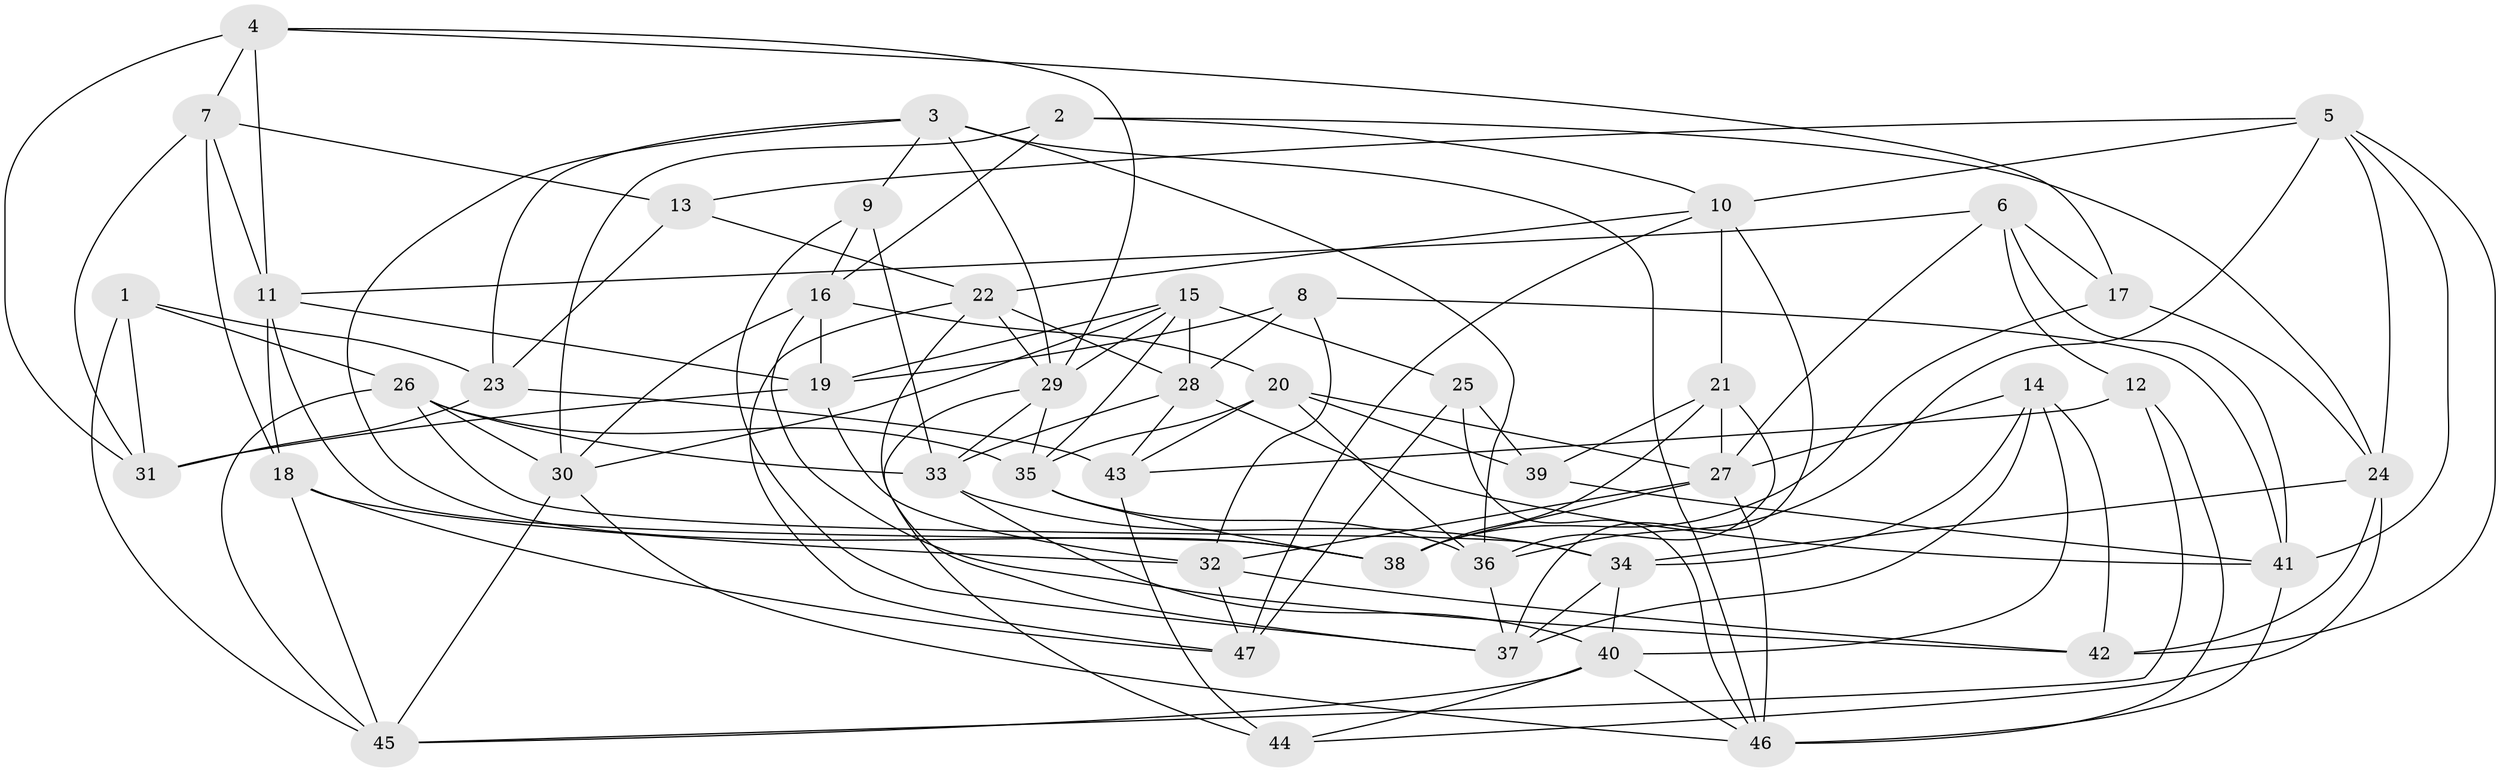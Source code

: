 // original degree distribution, {4: 1.0}
// Generated by graph-tools (version 1.1) at 2025/38/03/04/25 23:38:10]
// undirected, 47 vertices, 127 edges
graph export_dot {
  node [color=gray90,style=filled];
  1;
  2;
  3;
  4;
  5;
  6;
  7;
  8;
  9;
  10;
  11;
  12;
  13;
  14;
  15;
  16;
  17;
  18;
  19;
  20;
  21;
  22;
  23;
  24;
  25;
  26;
  27;
  28;
  29;
  30;
  31;
  32;
  33;
  34;
  35;
  36;
  37;
  38;
  39;
  40;
  41;
  42;
  43;
  44;
  45;
  46;
  47;
  1 -- 23 [weight=1.0];
  1 -- 26 [weight=1.0];
  1 -- 31 [weight=1.0];
  1 -- 45 [weight=1.0];
  2 -- 10 [weight=1.0];
  2 -- 16 [weight=1.0];
  2 -- 24 [weight=1.0];
  2 -- 30 [weight=1.0];
  3 -- 9 [weight=1.0];
  3 -- 23 [weight=1.0];
  3 -- 29 [weight=1.0];
  3 -- 36 [weight=1.0];
  3 -- 38 [weight=1.0];
  3 -- 46 [weight=1.0];
  4 -- 7 [weight=1.0];
  4 -- 11 [weight=1.0];
  4 -- 17 [weight=1.0];
  4 -- 29 [weight=1.0];
  4 -- 31 [weight=2.0];
  5 -- 10 [weight=1.0];
  5 -- 13 [weight=1.0];
  5 -- 24 [weight=1.0];
  5 -- 36 [weight=1.0];
  5 -- 41 [weight=1.0];
  5 -- 42 [weight=1.0];
  6 -- 11 [weight=1.0];
  6 -- 12 [weight=2.0];
  6 -- 17 [weight=1.0];
  6 -- 27 [weight=1.0];
  6 -- 41 [weight=1.0];
  7 -- 11 [weight=1.0];
  7 -- 13 [weight=1.0];
  7 -- 18 [weight=2.0];
  7 -- 31 [weight=1.0];
  8 -- 19 [weight=1.0];
  8 -- 28 [weight=1.0];
  8 -- 32 [weight=1.0];
  8 -- 41 [weight=1.0];
  9 -- 16 [weight=1.0];
  9 -- 33 [weight=1.0];
  9 -- 37 [weight=1.0];
  10 -- 21 [weight=1.0];
  10 -- 22 [weight=1.0];
  10 -- 37 [weight=1.0];
  10 -- 47 [weight=1.0];
  11 -- 18 [weight=1.0];
  11 -- 19 [weight=1.0];
  11 -- 38 [weight=1.0];
  12 -- 43 [weight=1.0];
  12 -- 45 [weight=1.0];
  12 -- 46 [weight=2.0];
  13 -- 22 [weight=1.0];
  13 -- 23 [weight=1.0];
  14 -- 27 [weight=1.0];
  14 -- 34 [weight=1.0];
  14 -- 37 [weight=1.0];
  14 -- 40 [weight=1.0];
  14 -- 42 [weight=2.0];
  15 -- 19 [weight=1.0];
  15 -- 25 [weight=2.0];
  15 -- 28 [weight=1.0];
  15 -- 29 [weight=2.0];
  15 -- 30 [weight=1.0];
  15 -- 35 [weight=1.0];
  16 -- 19 [weight=3.0];
  16 -- 20 [weight=1.0];
  16 -- 30 [weight=1.0];
  16 -- 42 [weight=1.0];
  17 -- 24 [weight=1.0];
  17 -- 38 [weight=1.0];
  18 -- 32 [weight=1.0];
  18 -- 45 [weight=1.0];
  18 -- 47 [weight=1.0];
  19 -- 31 [weight=1.0];
  19 -- 32 [weight=1.0];
  20 -- 27 [weight=1.0];
  20 -- 35 [weight=1.0];
  20 -- 36 [weight=1.0];
  20 -- 39 [weight=1.0];
  20 -- 43 [weight=1.0];
  21 -- 27 [weight=2.0];
  21 -- 36 [weight=1.0];
  21 -- 38 [weight=1.0];
  21 -- 39 [weight=1.0];
  22 -- 28 [weight=1.0];
  22 -- 29 [weight=1.0];
  22 -- 37 [weight=1.0];
  22 -- 47 [weight=1.0];
  23 -- 31 [weight=1.0];
  23 -- 43 [weight=2.0];
  24 -- 34 [weight=1.0];
  24 -- 42 [weight=1.0];
  24 -- 44 [weight=1.0];
  25 -- 39 [weight=1.0];
  25 -- 46 [weight=1.0];
  25 -- 47 [weight=2.0];
  26 -- 30 [weight=1.0];
  26 -- 33 [weight=1.0];
  26 -- 34 [weight=1.0];
  26 -- 35 [weight=1.0];
  26 -- 45 [weight=1.0];
  27 -- 32 [weight=1.0];
  27 -- 38 [weight=1.0];
  27 -- 46 [weight=1.0];
  28 -- 33 [weight=1.0];
  28 -- 41 [weight=1.0];
  28 -- 43 [weight=1.0];
  29 -- 33 [weight=1.0];
  29 -- 35 [weight=1.0];
  29 -- 44 [weight=1.0];
  30 -- 45 [weight=1.0];
  30 -- 46 [weight=1.0];
  32 -- 42 [weight=1.0];
  32 -- 47 [weight=1.0];
  33 -- 34 [weight=1.0];
  33 -- 40 [weight=1.0];
  34 -- 37 [weight=1.0];
  34 -- 40 [weight=1.0];
  35 -- 36 [weight=1.0];
  35 -- 38 [weight=1.0];
  36 -- 37 [weight=1.0];
  39 -- 41 [weight=1.0];
  40 -- 44 [weight=1.0];
  40 -- 45 [weight=1.0];
  40 -- 46 [weight=1.0];
  41 -- 46 [weight=1.0];
  43 -- 44 [weight=1.0];
}
